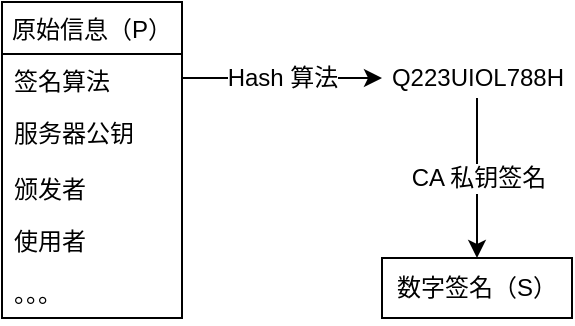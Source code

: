 <mxfile version="13.10.0" type="device"><diagram id="_eSw36e62EhNhluZsgg9" name="Page-1"><mxGraphModel dx="413" dy="214" grid="1" gridSize="10" guides="1" tooltips="1" connect="1" arrows="1" fold="1" page="1" pageScale="1" pageWidth="827" pageHeight="1169" math="0" shadow="0"><root><mxCell id="0"/><mxCell id="1" parent="0"/><mxCell id="ia9TKW1wT8OS40U2w3vJ-14" value="原始信息（P）" style="swimlane;fontStyle=0;childLayout=stackLayout;horizontal=1;startSize=26;fillColor=none;horizontalStack=0;resizeParent=1;resizeParentMax=0;resizeLast=0;collapsible=1;marginBottom=0;fontSize=12;" parent="1" vertex="1"><mxGeometry x="240" y="160" width="90" height="158" as="geometry"><mxRectangle x="340" y="180" width="50" height="26" as="alternateBounds"/></mxGeometry></mxCell><mxCell id="ia9TKW1wT8OS40U2w3vJ-15" value="签名算法&#10;" style="text;strokeColor=none;fillColor=none;align=left;verticalAlign=top;spacingLeft=4;spacingRight=4;overflow=hidden;rotatable=0;points=[[0,0.5],[1,0.5]];portConstraint=eastwest;fontSize=12;" parent="ia9TKW1wT8OS40U2w3vJ-14" vertex="1"><mxGeometry y="26" width="90" height="26" as="geometry"/></mxCell><mxCell id="ia9TKW1wT8OS40U2w3vJ-16" value="服务器公钥" style="text;strokeColor=none;fillColor=none;align=left;verticalAlign=top;spacingLeft=4;spacingRight=4;overflow=hidden;rotatable=0;points=[[0,0.5],[1,0.5]];portConstraint=eastwest;fontSize=12;" parent="ia9TKW1wT8OS40U2w3vJ-14" vertex="1"><mxGeometry y="52" width="90" height="28" as="geometry"/></mxCell><mxCell id="ia9TKW1wT8OS40U2w3vJ-17" value="颁发者" style="text;strokeColor=none;fillColor=none;align=left;verticalAlign=top;spacingLeft=4;spacingRight=4;overflow=hidden;rotatable=0;points=[[0,0.5],[1,0.5]];portConstraint=eastwest;fontSize=12;" parent="ia9TKW1wT8OS40U2w3vJ-14" vertex="1"><mxGeometry y="80" width="90" height="26" as="geometry"/></mxCell><mxCell id="ia9TKW1wT8OS40U2w3vJ-21" value="使用者" style="text;strokeColor=none;fillColor=none;align=left;verticalAlign=top;spacingLeft=4;spacingRight=4;overflow=hidden;rotatable=0;points=[[0,0.5],[1,0.5]];portConstraint=eastwest;fontSize=12;" parent="ia9TKW1wT8OS40U2w3vJ-14" vertex="1"><mxGeometry y="106" width="90" height="26" as="geometry"/></mxCell><mxCell id="ia9TKW1wT8OS40U2w3vJ-22" value="。。。" style="text;strokeColor=none;fillColor=none;align=left;verticalAlign=top;spacingLeft=4;spacingRight=4;overflow=hidden;rotatable=0;points=[[0,0.5],[1,0.5]];portConstraint=eastwest;fontSize=12;" parent="ia9TKW1wT8OS40U2w3vJ-14" vertex="1"><mxGeometry y="132" width="90" height="26" as="geometry"/></mxCell><mxCell id="ia9TKW1wT8OS40U2w3vJ-23" value="" style="endArrow=classic;html=1;fontSize=12;" parent="1" edge="1"><mxGeometry relative="1" as="geometry"><mxPoint x="330" y="198" as="sourcePoint"/><mxPoint x="430" y="198" as="targetPoint"/></mxGeometry></mxCell><mxCell id="ia9TKW1wT8OS40U2w3vJ-24" value="Hash 算法" style="edgeLabel;resizable=0;html=1;align=center;verticalAlign=middle;fontSize=12;" parent="ia9TKW1wT8OS40U2w3vJ-23" connectable="0" vertex="1"><mxGeometry relative="1" as="geometry"/></mxCell><mxCell id="ia9TKW1wT8OS40U2w3vJ-25" value="Q223UIOL788H" style="text;html=1;strokeColor=none;fillColor=none;align=center;verticalAlign=middle;whiteSpace=wrap;rounded=0;fontSize=12;" parent="1" vertex="1"><mxGeometry x="442.5" y="188" width="70" height="20" as="geometry"/></mxCell><mxCell id="ia9TKW1wT8OS40U2w3vJ-26" value="" style="endArrow=classic;html=1;exitX=0.5;exitY=1;exitDx=0;exitDy=0;fontSize=12;" parent="1" source="ia9TKW1wT8OS40U2w3vJ-25" edge="1"><mxGeometry relative="1" as="geometry"><mxPoint x="422.5" y="258" as="sourcePoint"/><mxPoint x="477.5" y="288" as="targetPoint"/></mxGeometry></mxCell><mxCell id="ia9TKW1wT8OS40U2w3vJ-27" value="CA 私钥签名" style="edgeLabel;resizable=0;html=1;align=center;verticalAlign=middle;fontSize=12;" parent="ia9TKW1wT8OS40U2w3vJ-26" connectable="0" vertex="1"><mxGeometry relative="1" as="geometry"/></mxCell><mxCell id="ia9TKW1wT8OS40U2w3vJ-28" value="数字签名（S）" style="rounded=0;whiteSpace=wrap;html=1;fontSize=12;" parent="1" vertex="1"><mxGeometry x="430" y="288" width="95" height="30" as="geometry"/></mxCell></root></mxGraphModel></diagram></mxfile>